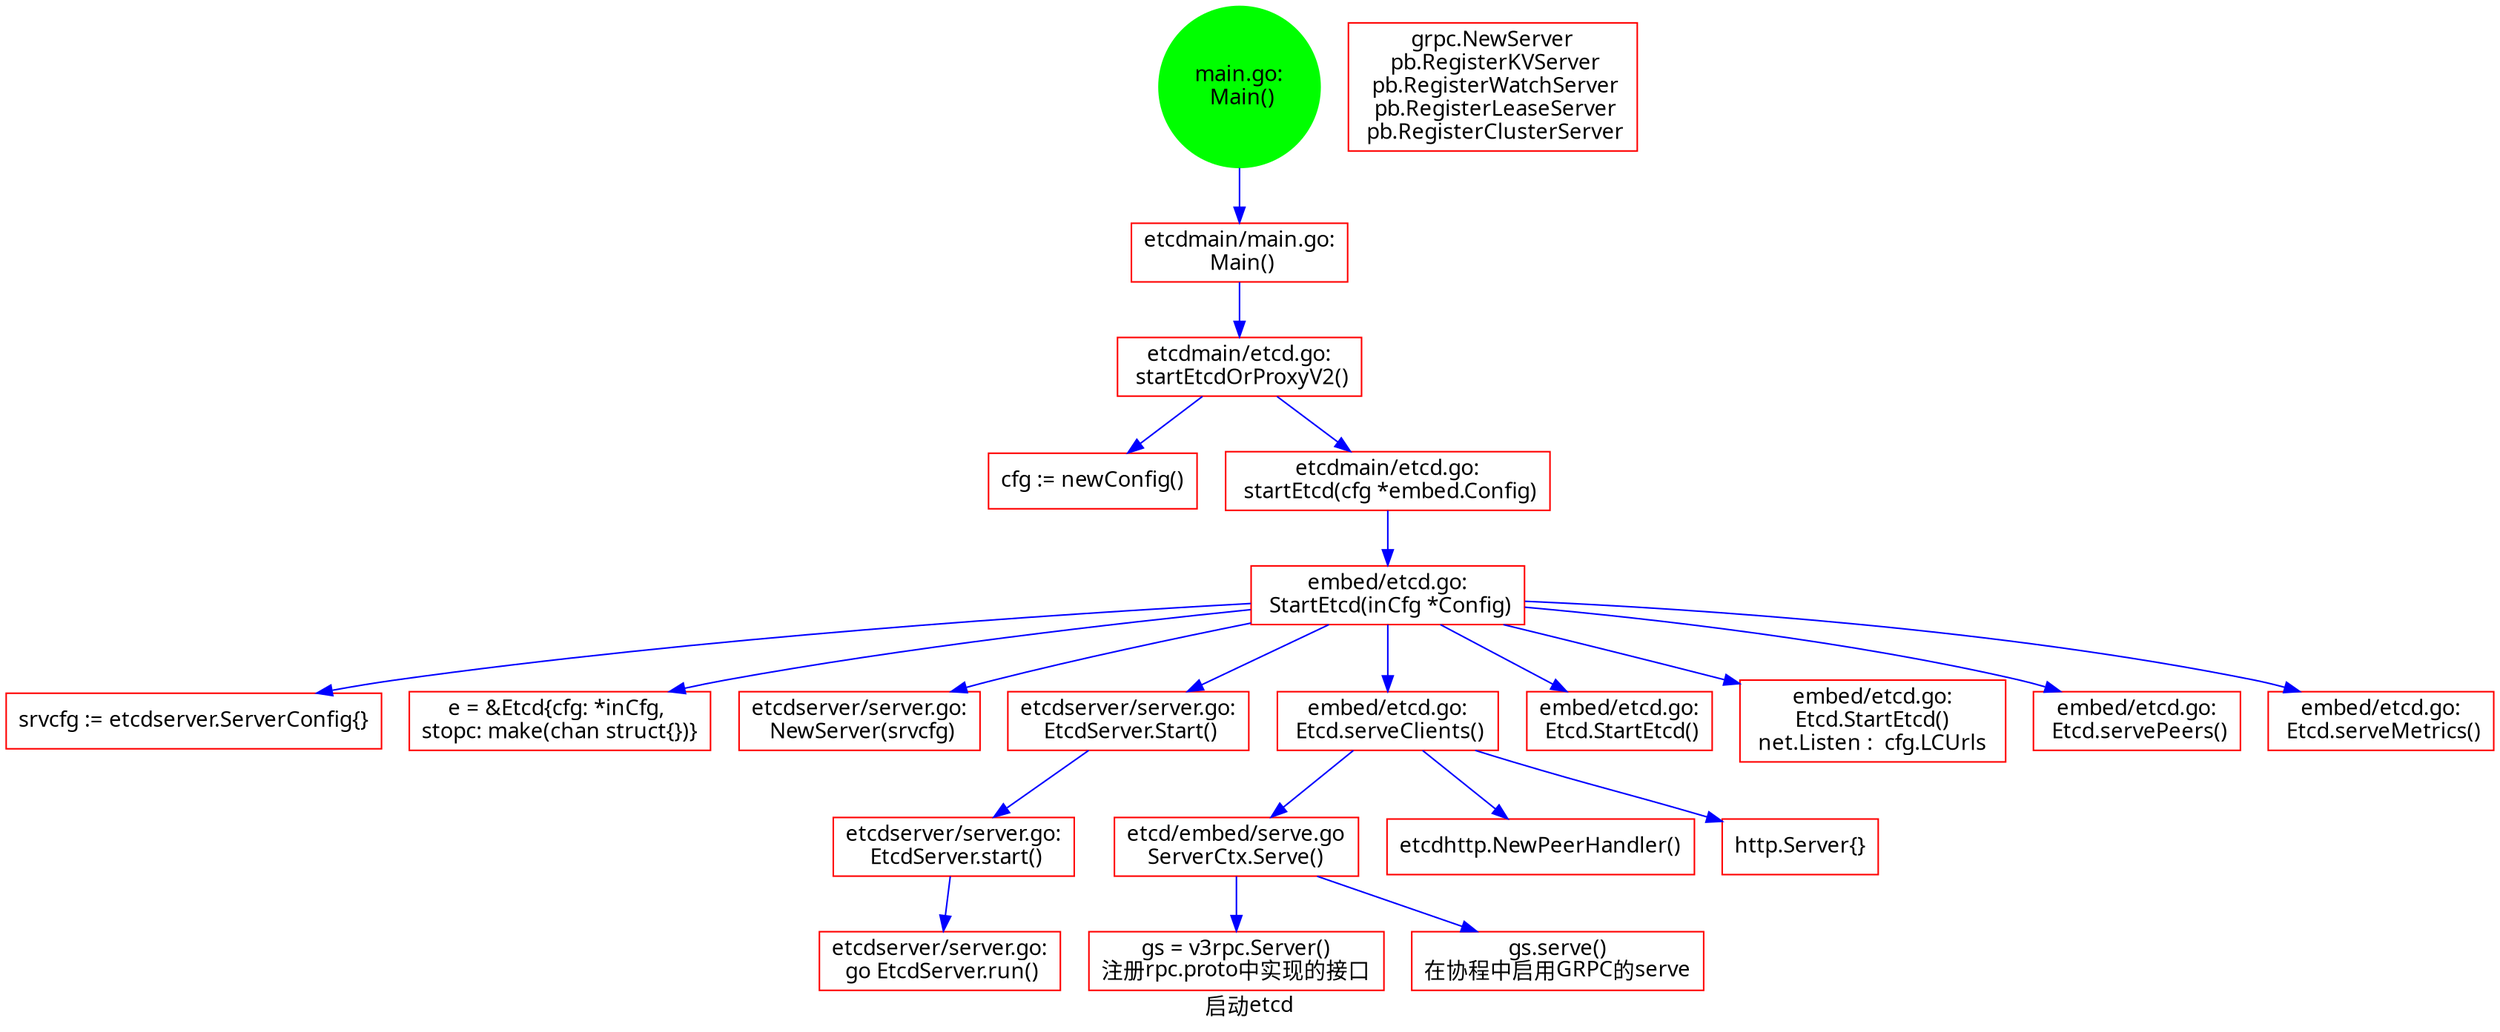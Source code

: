 digraph start {
    graph [fontname="SimHei"]
    node [shape=box, fontname="Microsoft Yahei" color=red]
    edge [color=blue]
    label="启动etcd"
    rankdir="TB"
    
    main [label="main.go:\n Main()" shape=circle style=filled color=green]
    
    etcdmain_main               [label="etcdmain/main.go:\n Main()"]
    etcdmain_startEtcdProxy     [label="etcdmain/etcd.go:\n startEtcdOrProxyV2()"]
    svrcfg                      [label="cfg := newConfig()"]
    etcdcfg                     [label="srvcfg := etcdserver.ServerConfig{}"]
    etcdmain_StartEtcd          [label="etcdmain/etcd.go:\n startEtcd(cfg *embed.Config)"]
    embed_StartEtcd             [label="embed/etcd.go:\n StartEtcd(inCfg *Config)"]
    embed_Etcd                  [label="e = &Etcd{cfg: *inCfg, \nstopc: make(chan struct{})}"]
    etcdserver_new              [label="etcdserver/server.go:\n NewServer(srvcfg)"]
    etcdserver_Start            [label="etcdserver/server.go:\n EtcdServer.Start()"]
    etcdserver_start            [label="etcdserver/server.go:\n EtcdServer.start()"]
    etcdserver_run              [label="etcdserver/server.go:\n go EtcdServer.run()"]
    serve_client                [label="embed/etcd.go:\n Etcd.serveClients()"]
    rpc_svr                     [label="grpc.NewServer\n pb.RegisterKVServer\n pb.RegisterWatchServer\n pb.RegisterLeaseServer\n pb.RegisterClusterServer"]
    configPearListener          [label="embed/etcd.go:\n Etcd.StartEtcd()"]
    configClientListener        [label="embed/etcd.go:\n Etcd.StartEtcd() \n net.Listen :  cfg.LCUrls "]
    ServerCtx                   [label="etcd/embed/serve.go\nServerCtx.Serve()"]
    
    etcdmain_startEtcdProxy->svrcfg
    embed_StartEtcd->configPearListener
    embed_StartEtcd->configClientListener
    embed_StartEtcd->etcdcfg
    embed_StartEtcd->etcdserver_new
    embed_StartEtcd->embed_Etcd
    
    main->etcdmain_main->etcdmain_startEtcdProxy->etcdmain_StartEtcd->embed_StartEtcd->etcdserver_Start->etcdserver_start->etcdserver_run
    embed_StartEtcd->"embed/etcd.go:\n Etcd.servePeers()"
    embed_StartEtcd->serve_client->"etcdhttp.NewPeerHandler()"
    serve_client->ServerCtx -> "gs = v3rpc.Server()\n注册rpc.proto中实现的接口"
    ServerCtx->"gs.serve()\n在协程中启用GRPC的serve"
    serve_client->"http.Server{}"
    embed_StartEtcd->"embed/etcd.go:\n Etcd.serveMetrics()"
}
